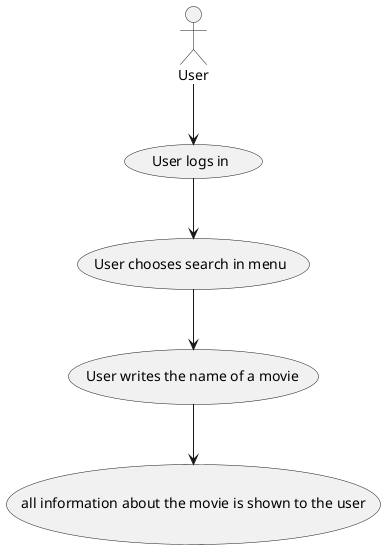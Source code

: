 @startuml SP3

:User: --> (User logs in)
(User logs in) --> (User chooses search in menu)
(User chooses search in menu) --> (User writes the name of a movie)
(User writes the name of a movie) --> (all information about the movie is shown to the user)

@enduml